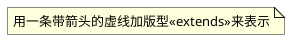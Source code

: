 @startuml

/'
扩展关系 : 是用一条带箭头的虚线加版型<<extends>>来表示
    它特别用于在用例模型中说明向基本用例中的某个扩展点插入扩展用例
    扩展表示的是“可选”，而不是”必需“，这意味着即使没有扩展用例，基本用例也是完整的
    如果没有基本用例，扩展用例是不能单独存在的
    使用扩展关系可能基于以下理由:
    1.表明用例的某一部分是可选的系统行为
    2.表明只在特定条件下才执行分支流
    3.表明可能有一组行为段，其中的一个或者多个段可以在基本用例的扩展点处插入
    4.表明多个基本用例中都有可能触发一个可选的分支流
'/


note "用一条带箭头的虚线加版型<<extends>>来表示" as N
@enduml